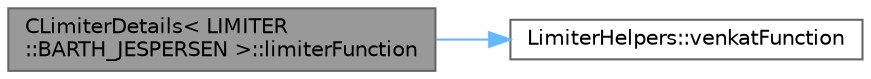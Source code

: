 digraph "CLimiterDetails&lt; LIMITER::BARTH_JESPERSEN &gt;::limiterFunction"
{
 // LATEX_PDF_SIZE
  bgcolor="transparent";
  edge [fontname=Helvetica,fontsize=10,labelfontname=Helvetica,labelfontsize=10];
  node [fontname=Helvetica,fontsize=10,shape=box,height=0.2,width=0.4];
  rankdir="LR";
  Node1 [id="Node000001",label="CLimiterDetails\< LIMITER\l::BARTH_JESPERSEN \>::limiterFunction",height=0.2,width=0.4,color="gray40", fillcolor="grey60", style="filled", fontcolor="black",tooltip="Venkatakrishnan function with a numerical epsilon."];
  Node1 -> Node2 [id="edge1_Node000001_Node000002",color="steelblue1",style="solid",tooltip=" "];
  Node2 [id="Node000002",label="LimiterHelpers::venkatFunction",height=0.2,width=0.4,color="grey40", fillcolor="white", style="filled",URL="$structLimiterHelpers.html#a7cd66636d32eddd270dc1dac4b1cd5b2",tooltip=" "];
}
